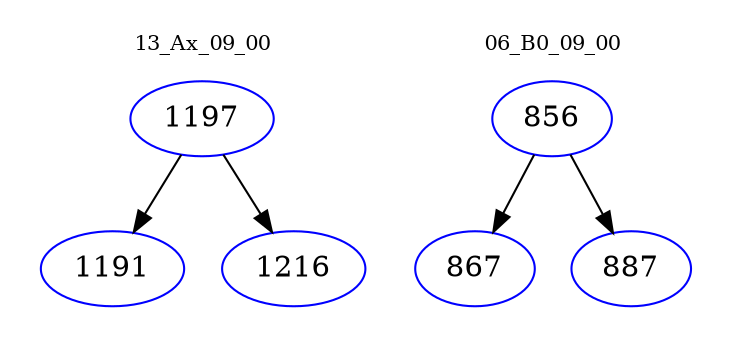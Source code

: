 digraph{
subgraph cluster_0 {
color = white
label = "13_Ax_09_00";
fontsize=10;
T0_1197 [label="1197", color="blue"]
T0_1197 -> T0_1191 [color="black"]
T0_1191 [label="1191", color="blue"]
T0_1197 -> T0_1216 [color="black"]
T0_1216 [label="1216", color="blue"]
}
subgraph cluster_1 {
color = white
label = "06_B0_09_00";
fontsize=10;
T1_856 [label="856", color="blue"]
T1_856 -> T1_867 [color="black"]
T1_867 [label="867", color="blue"]
T1_856 -> T1_887 [color="black"]
T1_887 [label="887", color="blue"]
}
}
